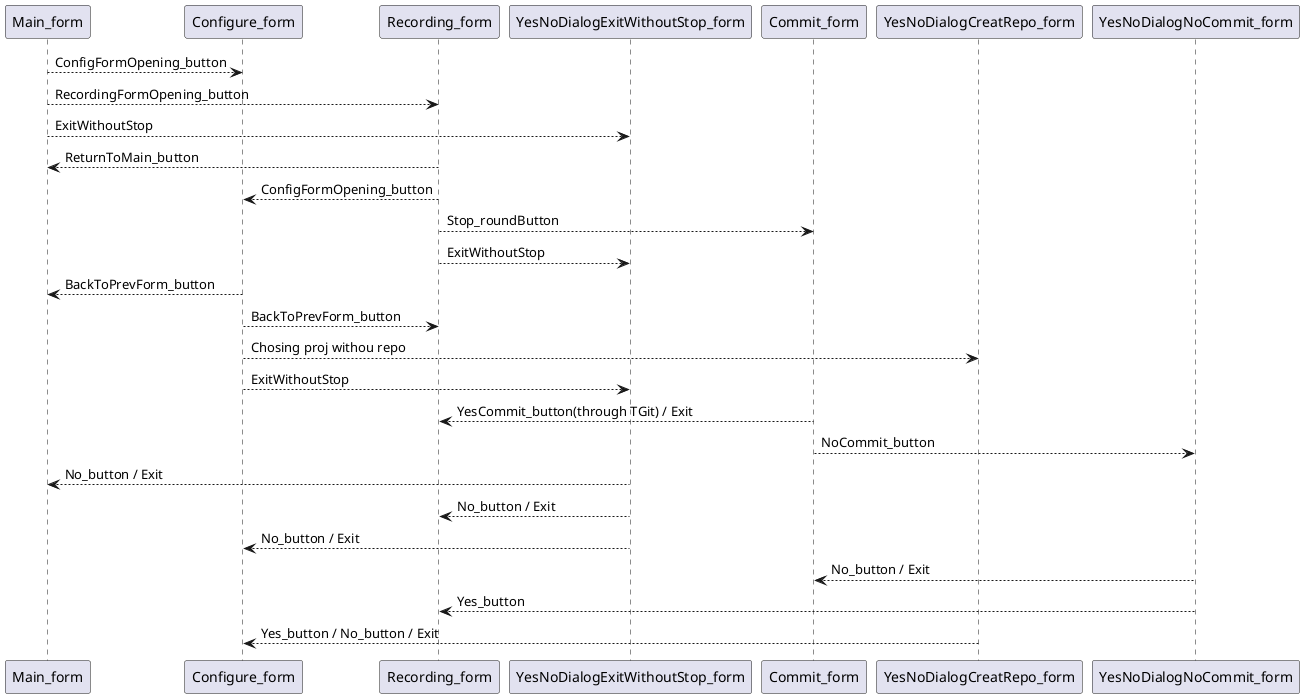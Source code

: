 @startuml nakres_prechodov

' object Main_form{

' }

' object Configure_form{

' }

' object Recording_form{

' }

' object Commit_form{
    
' }

' object YesNoDialog_form{
'     vazne nechces
'     commit
' }

' object YesNoDialog_form_{
'     chces exit-nut 
'     bez zastavenia
' }

' object YesNoDialog_form__{
'     chces vytvorit repo
' }

Main_form --> Configure_form : ConfigFormOpening_button
Main_form --> Recording_form : RecordingFormOpening_button
Main_form --> YesNoDialogExitWithoutStop_form : ExitWithoutStop

Recording_form --> Main_form : ReturnToMain_button
Recording_form --> Configure_form : ConfigFormOpening_button
Recording_form --> Commit_form : Stop_roundButton
Recording_form --> YesNoDialogExitWithoutStop_form : ExitWithoutStop

Configure_form --> Main_form : BackToPrevForm_button
Configure_form --> Recording_form : BackToPrevForm_button
Configure_form --> YesNoDialogCreatRepo_form : Chosing proj withou repo
Configure_form --> YesNoDialogExitWithoutStop_form : ExitWithoutStop

Commit_form --> Recording_form : YesCommit_button(through TGit) / Exit
Commit_form --> YesNoDialogNoCommit_form : NoCommit_button

YesNoDialogExitWithoutStop_form --> Main_form : No_button / Exit
YesNoDialogExitWithoutStop_form --> Recording_form : No_button / Exit
YesNoDialogExitWithoutStop_form --> Configure_form : No_button / Exit

YesNoDialogNoCommit_form --> Commit_form : No_button / Exit
YesNoDialogNoCommit_form --> Recording_form : Yes_button

YesNoDialogCreatRepo_form --> Configure_form : Yes_button / No_button / Exit

@enduml